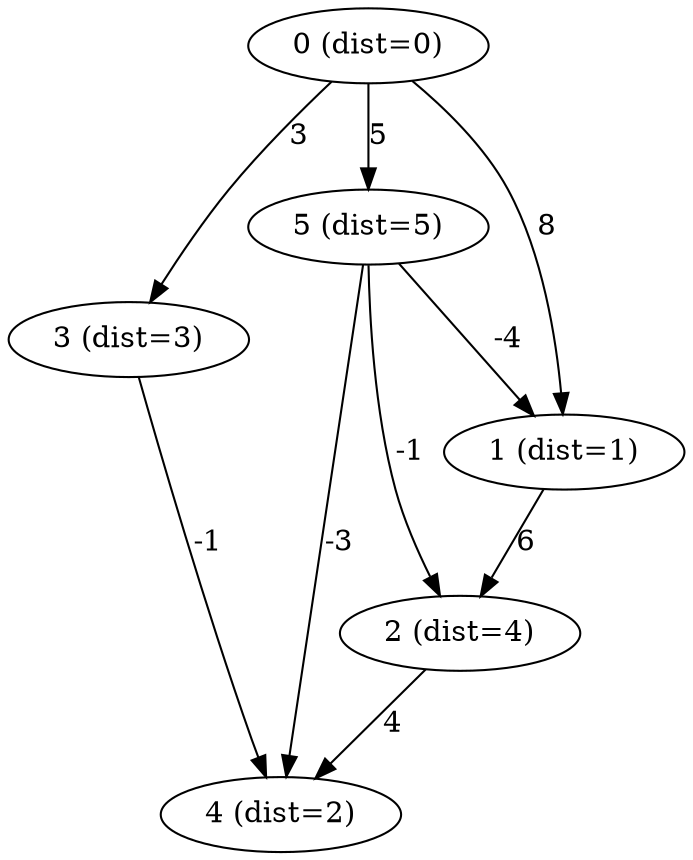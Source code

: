 digraph G {
    0 -> 1 [label="8"];
    0 -> 3 [label="3"];
    0 -> 5 [label="5"];
    1 -> 2 [label="6"];
    2 -> 4 [label="4"];
    3 -> 4 [label="-1"];
    5 -> 1 [label="-4"];
    5 -> 2 [label="-1"];
    5 -> 4 [label="-3"];
    0 [label="0 (dist=0)"];
    1 [label="1 (dist=1)"];
    2 [label="2 (dist=4)"];
    3 [label="3 (dist=3)"];
    4 [label="4 (dist=2)"];
    5 [label="5 (dist=5)"];
}
